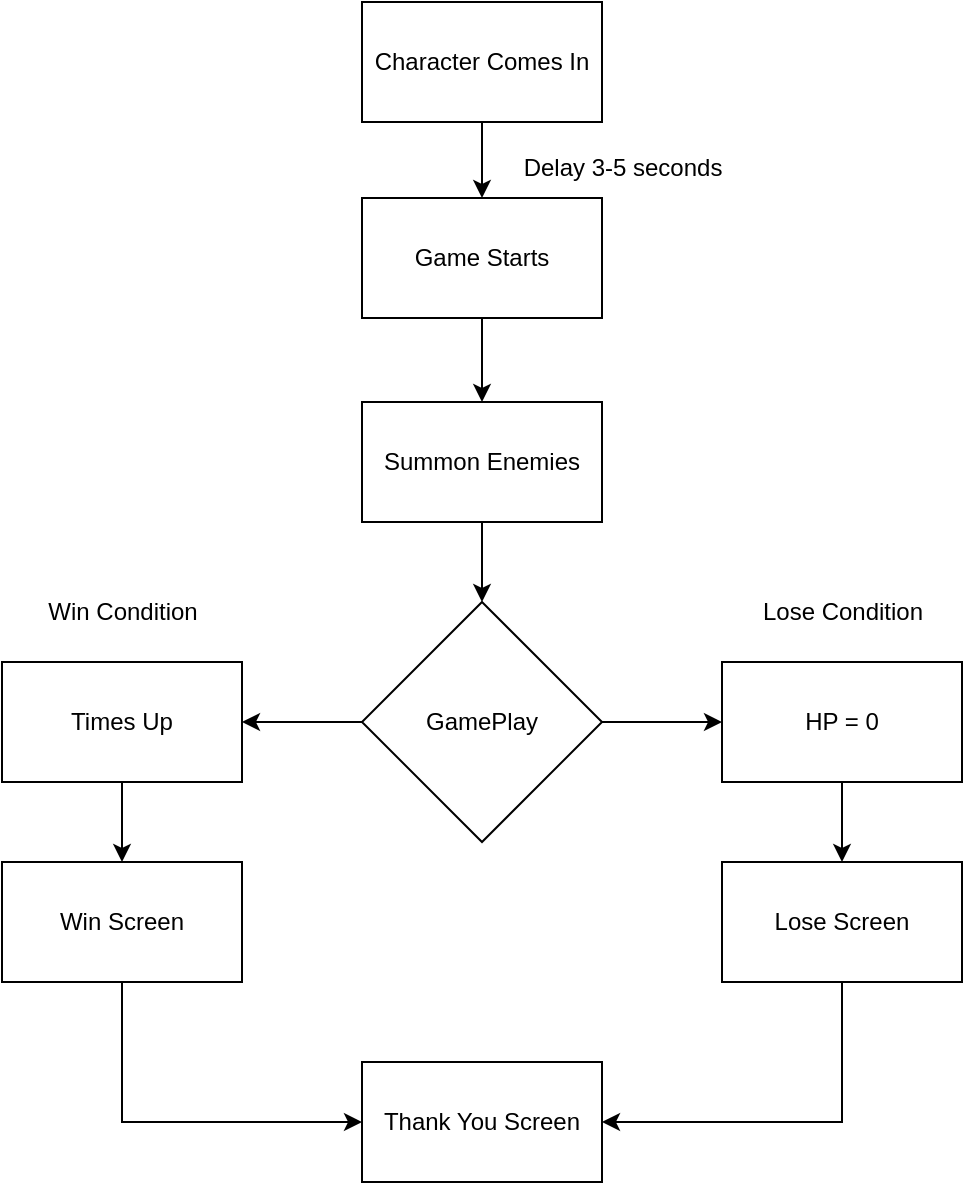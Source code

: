 <mxfile version="24.2.1" type="device">
  <diagram name="Page-1" id="62HLBtzrZZ-sCKUm8HcJ">
    <mxGraphModel dx="875" dy="464" grid="1" gridSize="10" guides="1" tooltips="1" connect="1" arrows="1" fold="1" page="1" pageScale="1" pageWidth="850" pageHeight="1100" math="0" shadow="0">
      <root>
        <mxCell id="0" />
        <mxCell id="1" parent="0" />
        <mxCell id="1u1Xhy6t5oVTluZs5HvB-15" style="edgeStyle=orthogonalEdgeStyle;rounded=0;orthogonalLoop=1;jettySize=auto;html=1;entryX=0.5;entryY=0;entryDx=0;entryDy=0;" edge="1" parent="1" source="1u1Xhy6t5oVTluZs5HvB-1" target="1u1Xhy6t5oVTluZs5HvB-14">
          <mxGeometry relative="1" as="geometry" />
        </mxCell>
        <mxCell id="1u1Xhy6t5oVTluZs5HvB-1" value="Character Comes In" style="rounded=0;whiteSpace=wrap;html=1;" vertex="1" parent="1">
          <mxGeometry x="340" y="50" width="120" height="60" as="geometry" />
        </mxCell>
        <mxCell id="1u1Xhy6t5oVTluZs5HvB-18" style="edgeStyle=orthogonalEdgeStyle;rounded=0;orthogonalLoop=1;jettySize=auto;html=1;entryX=0.5;entryY=0;entryDx=0;entryDy=0;" edge="1" parent="1" source="1u1Xhy6t5oVTluZs5HvB-14" target="1u1Xhy6t5oVTluZs5HvB-17">
          <mxGeometry relative="1" as="geometry" />
        </mxCell>
        <mxCell id="1u1Xhy6t5oVTluZs5HvB-14" value="Game Starts" style="rounded=0;whiteSpace=wrap;html=1;" vertex="1" parent="1">
          <mxGeometry x="340" y="148" width="120" height="60" as="geometry" />
        </mxCell>
        <mxCell id="1u1Xhy6t5oVTluZs5HvB-16" value="Delay 3-5 seconds" style="text;html=1;align=center;verticalAlign=middle;resizable=0;points=[];autosize=1;strokeColor=none;fillColor=none;" vertex="1" parent="1">
          <mxGeometry x="410" y="118" width="120" height="30" as="geometry" />
        </mxCell>
        <mxCell id="1u1Xhy6t5oVTluZs5HvB-20" style="edgeStyle=orthogonalEdgeStyle;rounded=0;orthogonalLoop=1;jettySize=auto;html=1;entryX=0.5;entryY=0;entryDx=0;entryDy=0;" edge="1" parent="1" source="1u1Xhy6t5oVTluZs5HvB-17">
          <mxGeometry relative="1" as="geometry">
            <mxPoint x="400" y="350" as="targetPoint" />
          </mxGeometry>
        </mxCell>
        <mxCell id="1u1Xhy6t5oVTluZs5HvB-17" value="Summon Enemies" style="rounded=0;whiteSpace=wrap;html=1;" vertex="1" parent="1">
          <mxGeometry x="340" y="250" width="120" height="60" as="geometry" />
        </mxCell>
        <mxCell id="1u1Xhy6t5oVTluZs5HvB-23" style="edgeStyle=orthogonalEdgeStyle;rounded=0;orthogonalLoop=1;jettySize=auto;html=1;entryX=0;entryY=0.5;entryDx=0;entryDy=0;" edge="1" parent="1" source="1u1Xhy6t5oVTluZs5HvB-21" target="1u1Xhy6t5oVTluZs5HvB-22">
          <mxGeometry relative="1" as="geometry" />
        </mxCell>
        <mxCell id="1u1Xhy6t5oVTluZs5HvB-25" style="edgeStyle=orthogonalEdgeStyle;rounded=0;orthogonalLoop=1;jettySize=auto;html=1;entryX=1;entryY=0.5;entryDx=0;entryDy=0;" edge="1" parent="1" source="1u1Xhy6t5oVTluZs5HvB-21" target="1u1Xhy6t5oVTluZs5HvB-24">
          <mxGeometry relative="1" as="geometry" />
        </mxCell>
        <mxCell id="1u1Xhy6t5oVTluZs5HvB-21" value="GamePlay" style="rhombus;whiteSpace=wrap;html=1;" vertex="1" parent="1">
          <mxGeometry x="340" y="350" width="120" height="120" as="geometry" />
        </mxCell>
        <mxCell id="1u1Xhy6t5oVTluZs5HvB-31" style="edgeStyle=orthogonalEdgeStyle;rounded=0;orthogonalLoop=1;jettySize=auto;html=1;entryX=0.5;entryY=0;entryDx=0;entryDy=0;" edge="1" parent="1" source="1u1Xhy6t5oVTluZs5HvB-22" target="1u1Xhy6t5oVTluZs5HvB-29">
          <mxGeometry relative="1" as="geometry" />
        </mxCell>
        <mxCell id="1u1Xhy6t5oVTluZs5HvB-22" value="HP = 0" style="rounded=0;whiteSpace=wrap;html=1;" vertex="1" parent="1">
          <mxGeometry x="520" y="380" width="120" height="60" as="geometry" />
        </mxCell>
        <mxCell id="1u1Xhy6t5oVTluZs5HvB-30" style="edgeStyle=orthogonalEdgeStyle;rounded=0;orthogonalLoop=1;jettySize=auto;html=1;entryX=0.5;entryY=0;entryDx=0;entryDy=0;" edge="1" parent="1" source="1u1Xhy6t5oVTluZs5HvB-24" target="1u1Xhy6t5oVTluZs5HvB-28">
          <mxGeometry relative="1" as="geometry" />
        </mxCell>
        <mxCell id="1u1Xhy6t5oVTluZs5HvB-24" value="Times Up" style="rounded=0;whiteSpace=wrap;html=1;" vertex="1" parent="1">
          <mxGeometry x="160" y="380" width="120" height="60" as="geometry" />
        </mxCell>
        <mxCell id="1u1Xhy6t5oVTluZs5HvB-26" value="Win Condition" style="text;html=1;align=center;verticalAlign=middle;resizable=0;points=[];autosize=1;strokeColor=none;fillColor=none;" vertex="1" parent="1">
          <mxGeometry x="170" y="340" width="100" height="30" as="geometry" />
        </mxCell>
        <mxCell id="1u1Xhy6t5oVTluZs5HvB-27" value="Lose Condition" style="text;html=1;align=center;verticalAlign=middle;resizable=0;points=[];autosize=1;strokeColor=none;fillColor=none;" vertex="1" parent="1">
          <mxGeometry x="530" y="340" width="100" height="30" as="geometry" />
        </mxCell>
        <mxCell id="1u1Xhy6t5oVTluZs5HvB-28" value="Win Screen" style="rounded=0;whiteSpace=wrap;html=1;" vertex="1" parent="1">
          <mxGeometry x="160" y="480" width="120" height="60" as="geometry" />
        </mxCell>
        <mxCell id="1u1Xhy6t5oVTluZs5HvB-36" style="edgeStyle=orthogonalEdgeStyle;rounded=0;orthogonalLoop=1;jettySize=auto;html=1;entryX=1;entryY=0.5;entryDx=0;entryDy=0;" edge="1" parent="1" source="1u1Xhy6t5oVTluZs5HvB-29" target="1u1Xhy6t5oVTluZs5HvB-32">
          <mxGeometry relative="1" as="geometry">
            <Array as="points">
              <mxPoint x="580" y="610" />
            </Array>
          </mxGeometry>
        </mxCell>
        <mxCell id="1u1Xhy6t5oVTluZs5HvB-29" value="Lose Screen" style="rounded=0;whiteSpace=wrap;html=1;" vertex="1" parent="1">
          <mxGeometry x="520" y="480" width="120" height="60" as="geometry" />
        </mxCell>
        <mxCell id="1u1Xhy6t5oVTluZs5HvB-32" value="Thank You Screen" style="rounded=0;whiteSpace=wrap;html=1;" vertex="1" parent="1">
          <mxGeometry x="340" y="580" width="120" height="60" as="geometry" />
        </mxCell>
        <mxCell id="1u1Xhy6t5oVTluZs5HvB-34" style="edgeStyle=orthogonalEdgeStyle;rounded=0;orthogonalLoop=1;jettySize=auto;html=1;entryX=0;entryY=0.5;entryDx=0;entryDy=0;" edge="1" parent="1" source="1u1Xhy6t5oVTluZs5HvB-28" target="1u1Xhy6t5oVTluZs5HvB-32">
          <mxGeometry relative="1" as="geometry">
            <Array as="points">
              <mxPoint x="220" y="610" />
            </Array>
          </mxGeometry>
        </mxCell>
      </root>
    </mxGraphModel>
  </diagram>
</mxfile>
